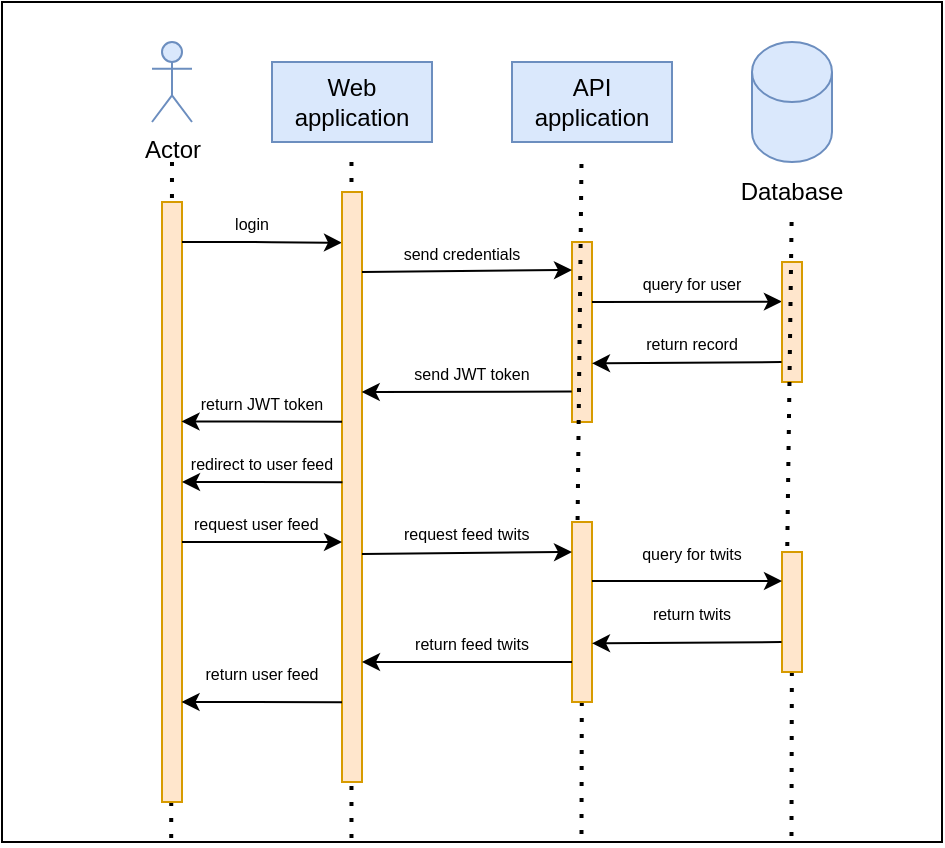 <mxfile>
    <diagram id="3GfsbxA-GpZ3sG5pwN8C" name="Page-1">
        <mxGraphModel dx="1003" dy="599" grid="1" gridSize="10" guides="1" tooltips="1" connect="1" arrows="1" fold="1" page="1" pageScale="1" pageWidth="850" pageHeight="1100" math="0" shadow="0">
            <root>
                <mxCell id="0"/>
                <mxCell id="1" parent="0"/>
                <mxCell id="2" value="" style="rounded=0;whiteSpace=wrap;html=1;" parent="1" vertex="1">
                    <mxGeometry x="60" y="30" width="470" height="420" as="geometry"/>
                </mxCell>
                <mxCell id="47" value="" style="endArrow=none;dashed=1;html=1;dashPattern=1 3;strokeWidth=2;entryX=0.18;entryY=0.998;entryDx=0;entryDy=0;entryPerimeter=0;" parent="1" source="61" edge="1">
                    <mxGeometry width="50" height="50" relative="1" as="geometry">
                        <mxPoint x="455" y="140" as="sourcePoint"/>
                        <mxPoint x="454.74" y="449" as="targetPoint"/>
                    </mxGeometry>
                </mxCell>
                <mxCell id="46" value="" style="endArrow=none;dashed=1;html=1;dashPattern=1 3;strokeWidth=2;entryX=0.18;entryY=0.998;entryDx=0;entryDy=0;entryPerimeter=0;" parent="1" source="42" edge="1">
                    <mxGeometry width="50" height="50" relative="1" as="geometry">
                        <mxPoint x="349.74" y="111" as="sourcePoint"/>
                        <mxPoint x="349.74" y="450" as="targetPoint"/>
                    </mxGeometry>
                </mxCell>
                <mxCell id="45" value="" style="endArrow=none;dashed=1;html=1;dashPattern=1 3;strokeWidth=2;entryX=0.18;entryY=0.998;entryDx=0;entryDy=0;entryPerimeter=0;" parent="1" edge="1">
                    <mxGeometry width="50" height="50" relative="1" as="geometry">
                        <mxPoint x="234.74" y="110" as="sourcePoint"/>
                        <mxPoint x="234.74" y="449" as="targetPoint"/>
                    </mxGeometry>
                </mxCell>
                <mxCell id="44" value="" style="endArrow=none;dashed=1;html=1;dashPattern=1 3;strokeWidth=2;entryX=0.18;entryY=0.998;entryDx=0;entryDy=0;entryPerimeter=0;" parent="1" target="2" edge="1">
                    <mxGeometry width="50" height="50" relative="1" as="geometry">
                        <mxPoint x="145" y="110" as="sourcePoint"/>
                        <mxPoint x="195" y="60" as="targetPoint"/>
                    </mxGeometry>
                </mxCell>
                <mxCell id="3" value="Actor" style="shape=umlActor;verticalLabelPosition=bottom;verticalAlign=top;html=1;outlineConnect=0;fillColor=#dae8fc;strokeColor=#6c8ebf;" parent="1" vertex="1">
                    <mxGeometry x="135" y="50" width="20" height="40" as="geometry"/>
                </mxCell>
                <mxCell id="5" value="" style="rounded=0;whiteSpace=wrap;html=1;fillColor=#ffe6cc;strokeColor=#d79b00;" parent="1" vertex="1">
                    <mxGeometry x="140" y="130" width="10" height="300" as="geometry"/>
                </mxCell>
                <mxCell id="7" value="Web application" style="rounded=0;whiteSpace=wrap;html=1;fillColor=#dae8fc;strokeColor=#6c8ebf;" parent="1" vertex="1">
                    <mxGeometry x="195" y="60" width="80" height="40" as="geometry"/>
                </mxCell>
                <mxCell id="8" value="API application" style="rounded=0;whiteSpace=wrap;html=1;fillColor=#dae8fc;strokeColor=#6c8ebf;" parent="1" vertex="1">
                    <mxGeometry x="315" y="60" width="80" height="40" as="geometry"/>
                </mxCell>
                <mxCell id="10" value="" style="shape=cylinder3;whiteSpace=wrap;html=1;boundedLbl=1;backgroundOutline=1;size=15;fillColor=#dae8fc;strokeColor=#6c8ebf;" parent="1" vertex="1">
                    <mxGeometry x="435" y="50" width="40" height="60" as="geometry"/>
                </mxCell>
                <mxCell id="12" value="Database" style="text;html=1;align=center;verticalAlign=middle;whiteSpace=wrap;rounded=0;" parent="1" vertex="1">
                    <mxGeometry x="425" y="110" width="60" height="30" as="geometry"/>
                </mxCell>
                <mxCell id="13" value="" style="endArrow=classic;html=1;entryX=-0.001;entryY=0.086;entryDx=0;entryDy=0;entryPerimeter=0;" parent="1" target="14" edge="1">
                    <mxGeometry width="50" height="50" relative="1" as="geometry">
                        <mxPoint x="150" y="150" as="sourcePoint"/>
                        <mxPoint x="225" y="150" as="targetPoint"/>
                        <Array as="points">
                            <mxPoint x="185" y="150"/>
                        </Array>
                    </mxGeometry>
                </mxCell>
                <mxCell id="14" value="" style="rounded=0;whiteSpace=wrap;html=1;fillColor=#ffe6cc;strokeColor=#d79b00;" parent="1" vertex="1">
                    <mxGeometry x="230" y="125" width="10" height="295" as="geometry"/>
                </mxCell>
                <mxCell id="15" value="&lt;font style=&quot;font-size: 8px;&quot;&gt;login&lt;/font&gt;" style="text;html=1;align=center;verticalAlign=middle;whiteSpace=wrap;rounded=0;" parent="1" vertex="1">
                    <mxGeometry x="155" y="125" width="60" height="30" as="geometry"/>
                </mxCell>
                <mxCell id="19" value="" style="rounded=0;whiteSpace=wrap;html=1;fillColor=#ffe6cc;strokeColor=#d79b00;" parent="1" vertex="1">
                    <mxGeometry x="345" y="150" width="10" height="90" as="geometry"/>
                </mxCell>
                <mxCell id="20" value="" style="endArrow=classic;html=1;" parent="1" edge="1">
                    <mxGeometry width="50" height="50" relative="1" as="geometry">
                        <mxPoint x="240" y="165" as="sourcePoint"/>
                        <mxPoint x="345" y="164" as="targetPoint"/>
                    </mxGeometry>
                </mxCell>
                <mxCell id="21" value="&lt;font style=&quot;font-size: 8px;&quot;&gt;send credentials&lt;/font&gt;" style="text;html=1;align=center;verticalAlign=middle;whiteSpace=wrap;rounded=0;" parent="1" vertex="1">
                    <mxGeometry x="255" y="140" width="70" height="30" as="geometry"/>
                </mxCell>
                <mxCell id="22" value="" style="endArrow=classic;html=1;entryX=-0.005;entryY=0.33;entryDx=0;entryDy=0;entryPerimeter=0;" parent="1" target="23" edge="1">
                    <mxGeometry width="50" height="50" relative="1" as="geometry">
                        <mxPoint x="355" y="180" as="sourcePoint"/>
                        <mxPoint x="405" y="130" as="targetPoint"/>
                    </mxGeometry>
                </mxCell>
                <mxCell id="23" value="" style="rounded=0;whiteSpace=wrap;html=1;fillColor=#ffe6cc;strokeColor=#d79b00;" parent="1" vertex="1">
                    <mxGeometry x="450" y="160" width="10" height="60" as="geometry"/>
                </mxCell>
                <mxCell id="26" value="&lt;font style=&quot;font-size: 8px;&quot;&gt;query for user&lt;/font&gt;" style="text;html=1;align=center;verticalAlign=middle;whiteSpace=wrap;rounded=0;" parent="1" vertex="1">
                    <mxGeometry x="375" y="155" width="60" height="30" as="geometry"/>
                </mxCell>
                <mxCell id="27" value="" style="endArrow=classic;html=1;entryX=1.022;entryY=0.696;entryDx=0;entryDy=0;entryPerimeter=0;exitX=0;exitY=0.75;exitDx=0;exitDy=0;" parent="1" edge="1">
                    <mxGeometry width="50" height="50" relative="1" as="geometry">
                        <mxPoint x="449.78" y="210" as="sourcePoint"/>
                        <mxPoint x="355.0" y="210.68" as="targetPoint"/>
                    </mxGeometry>
                </mxCell>
                <mxCell id="28" value="&lt;font style=&quot;font-size: 8px;&quot;&gt;return record&lt;/font&gt;" style="text;html=1;align=center;verticalAlign=middle;whiteSpace=wrap;rounded=0;" parent="1" vertex="1">
                    <mxGeometry x="375" y="185" width="60" height="30" as="geometry"/>
                </mxCell>
                <mxCell id="33" value="" style="endArrow=classic;html=1;exitX=-0.011;exitY=0.831;exitDx=0;exitDy=0;exitPerimeter=0;entryX=0.986;entryY=0.339;entryDx=0;entryDy=0;entryPerimeter=0;" parent="1" source="19" target="14" edge="1">
                    <mxGeometry width="50" height="50" relative="1" as="geometry">
                        <mxPoint x="345" y="230" as="sourcePoint"/>
                        <mxPoint x="245" y="225" as="targetPoint"/>
                    </mxGeometry>
                </mxCell>
                <mxCell id="34" value="&lt;font style=&quot;font-size: 8px;&quot;&gt;send JWT token&lt;/font&gt;" style="text;html=1;align=center;verticalAlign=middle;whiteSpace=wrap;rounded=0;" parent="1" vertex="1">
                    <mxGeometry x="265" y="200" width="60" height="30" as="geometry"/>
                </mxCell>
                <mxCell id="35" value="&lt;font style=&quot;font-size: 8px;&quot;&gt;return JWT token&lt;/font&gt;" style="text;html=1;align=center;verticalAlign=middle;whiteSpace=wrap;rounded=0;" parent="1" vertex="1">
                    <mxGeometry x="155" y="215" width="70" height="30" as="geometry"/>
                </mxCell>
                <mxCell id="36" value="" style="endArrow=classic;html=1;entryX=1.129;entryY=0.687;entryDx=0;entryDy=0;entryPerimeter=0;exitX=0.022;exitY=0.863;exitDx=0;exitDy=0;exitPerimeter=0;" parent="1" edge="1">
                    <mxGeometry width="50" height="50" relative="1" as="geometry">
                        <mxPoint x="230.0" y="239.855" as="sourcePoint"/>
                        <mxPoint x="149.78" y="239.72" as="targetPoint"/>
                    </mxGeometry>
                </mxCell>
                <mxCell id="50" value="" style="endArrow=classic;html=1;entryX=1.129;entryY=0.687;entryDx=0;entryDy=0;entryPerimeter=0;exitX=0.022;exitY=0.863;exitDx=0;exitDy=0;exitPerimeter=0;" parent="1" edge="1">
                    <mxGeometry width="50" height="50" relative="1" as="geometry">
                        <mxPoint x="230.22" y="270.135" as="sourcePoint"/>
                        <mxPoint x="150" y="270" as="targetPoint"/>
                    </mxGeometry>
                </mxCell>
                <mxCell id="51" value="&lt;font style=&quot;font-size: 8px;&quot;&gt;redirect to user feed&lt;/font&gt;" style="text;html=1;align=center;verticalAlign=middle;whiteSpace=wrap;rounded=0;" parent="1" vertex="1">
                    <mxGeometry x="145" y="245" width="90" height="30" as="geometry"/>
                </mxCell>
                <mxCell id="53" value="" style="endArrow=classic;html=1;entryX=-0.037;entryY=0.116;entryDx=0;entryDy=0;entryPerimeter=0;" parent="1" edge="1">
                    <mxGeometry width="50" height="50" relative="1" as="geometry">
                        <mxPoint x="150" y="300" as="sourcePoint"/>
                        <mxPoint x="230" y="300" as="targetPoint"/>
                        <Array as="points">
                            <mxPoint x="185" y="300"/>
                        </Array>
                    </mxGeometry>
                </mxCell>
                <mxCell id="54" value="" style="endArrow=none;dashed=1;html=1;dashPattern=1 3;strokeWidth=2;entryX=0.18;entryY=0.998;entryDx=0;entryDy=0;entryPerimeter=0;" parent="1" target="42" edge="1">
                    <mxGeometry width="50" height="50" relative="1" as="geometry">
                        <mxPoint x="349.74" y="111" as="sourcePoint"/>
                        <mxPoint x="349.74" y="450" as="targetPoint"/>
                    </mxGeometry>
                </mxCell>
                <mxCell id="42" value="" style="rounded=0;whiteSpace=wrap;html=1;fillColor=#ffe6cc;strokeColor=#d79b00;" parent="1" vertex="1">
                    <mxGeometry x="345" y="290" width="10" height="90" as="geometry"/>
                </mxCell>
                <mxCell id="55" value="&lt;font style=&quot;font-size: 8px;&quot;&gt;request user feed&lt;/font&gt;" style="text;strokeColor=none;fillColor=none;align=left;verticalAlign=middle;spacingLeft=4;spacingRight=4;overflow=hidden;points=[[0,0.5],[1,0.5]];portConstraint=eastwest;rotatable=0;whiteSpace=wrap;html=1;" parent="1" vertex="1">
                    <mxGeometry x="150" y="275" width="80" height="30" as="geometry"/>
                </mxCell>
                <mxCell id="57" value="" style="endArrow=classic;html=1;" parent="1" edge="1">
                    <mxGeometry width="50" height="50" relative="1" as="geometry">
                        <mxPoint x="240" y="306" as="sourcePoint"/>
                        <mxPoint x="345" y="305" as="targetPoint"/>
                    </mxGeometry>
                </mxCell>
                <mxCell id="58" value="&lt;font style=&quot;font-size: 8px;&quot;&gt;request feed twits&lt;/font&gt;" style="text;strokeColor=none;fillColor=none;align=left;verticalAlign=middle;spacingLeft=4;spacingRight=4;overflow=hidden;points=[[0,0.5],[1,0.5]];portConstraint=eastwest;rotatable=0;whiteSpace=wrap;html=1;" parent="1" vertex="1">
                    <mxGeometry x="255" y="280" width="80" height="30" as="geometry"/>
                </mxCell>
                <mxCell id="62" value="" style="endArrow=none;dashed=1;html=1;dashPattern=1 3;strokeWidth=2;entryX=0.18;entryY=0.998;entryDx=0;entryDy=0;entryPerimeter=0;" parent="1" source="12" target="61" edge="1">
                    <mxGeometry width="50" height="50" relative="1" as="geometry">
                        <mxPoint x="455" y="140" as="sourcePoint"/>
                        <mxPoint x="454.74" y="449" as="targetPoint"/>
                    </mxGeometry>
                </mxCell>
                <mxCell id="61" value="" style="rounded=0;whiteSpace=wrap;html=1;fillColor=#ffe6cc;strokeColor=#d79b00;" parent="1" vertex="1">
                    <mxGeometry x="450" y="305" width="10" height="60" as="geometry"/>
                </mxCell>
                <mxCell id="63" value="" style="endArrow=classic;html=1;entryX=-0.005;entryY=0.33;entryDx=0;entryDy=0;entryPerimeter=0;" parent="1" edge="1">
                    <mxGeometry width="50" height="50" relative="1" as="geometry">
                        <mxPoint x="355" y="319.5" as="sourcePoint"/>
                        <mxPoint x="450" y="319.5" as="targetPoint"/>
                    </mxGeometry>
                </mxCell>
                <mxCell id="64" value="&lt;font style=&quot;font-size: 8px;&quot;&gt;query for twits&lt;/font&gt;" style="text;html=1;align=center;verticalAlign=middle;whiteSpace=wrap;rounded=0;" parent="1" vertex="1">
                    <mxGeometry x="375" y="290" width="60" height="30" as="geometry"/>
                </mxCell>
                <mxCell id="68" value="" style="endArrow=classic;html=1;entryX=1.022;entryY=0.696;entryDx=0;entryDy=0;entryPerimeter=0;exitX=0;exitY=0.75;exitDx=0;exitDy=0;" parent="1" edge="1">
                    <mxGeometry width="50" height="50" relative="1" as="geometry">
                        <mxPoint x="449.78" y="350" as="sourcePoint"/>
                        <mxPoint x="355.0" y="350.68" as="targetPoint"/>
                    </mxGeometry>
                </mxCell>
                <mxCell id="69" value="&lt;font style=&quot;font-size: 8px;&quot;&gt;return twits&lt;/font&gt;" style="text;html=1;align=center;verticalAlign=middle;whiteSpace=wrap;rounded=0;" parent="1" vertex="1">
                    <mxGeometry x="375" y="320" width="60" height="30" as="geometry"/>
                </mxCell>
                <mxCell id="71" value="&lt;font style=&quot;font-size: 8px;&quot;&gt;return feed twits&lt;/font&gt;" style="text;html=1;align=center;verticalAlign=middle;whiteSpace=wrap;rounded=0;" parent="1" vertex="1">
                    <mxGeometry x="265" y="335" width="60" height="30" as="geometry"/>
                </mxCell>
                <mxCell id="73" value="" style="endArrow=classic;html=1;exitX=-0.011;exitY=0.831;exitDx=0;exitDy=0;exitPerimeter=0;entryX=0.986;entryY=0.339;entryDx=0;entryDy=0;entryPerimeter=0;" parent="1" edge="1">
                    <mxGeometry width="50" height="50" relative="1" as="geometry">
                        <mxPoint x="345" y="360" as="sourcePoint"/>
                        <mxPoint x="240" y="360" as="targetPoint"/>
                    </mxGeometry>
                </mxCell>
                <mxCell id="74" value="" style="endArrow=classic;html=1;entryX=1.129;entryY=0.687;entryDx=0;entryDy=0;entryPerimeter=0;exitX=0.022;exitY=0.863;exitDx=0;exitDy=0;exitPerimeter=0;" parent="1" edge="1">
                    <mxGeometry width="50" height="50" relative="1" as="geometry">
                        <mxPoint x="230.0" y="380.135" as="sourcePoint"/>
                        <mxPoint x="149.78" y="380" as="targetPoint"/>
                    </mxGeometry>
                </mxCell>
                <mxCell id="75" value="&lt;font style=&quot;font-size: 8px;&quot;&gt;return user feed&lt;/font&gt;" style="text;html=1;align=center;verticalAlign=middle;whiteSpace=wrap;rounded=0;" parent="1" vertex="1">
                    <mxGeometry x="145" y="350" width="90" height="30" as="geometry"/>
                </mxCell>
            </root>
        </mxGraphModel>
    </diagram>
</mxfile>